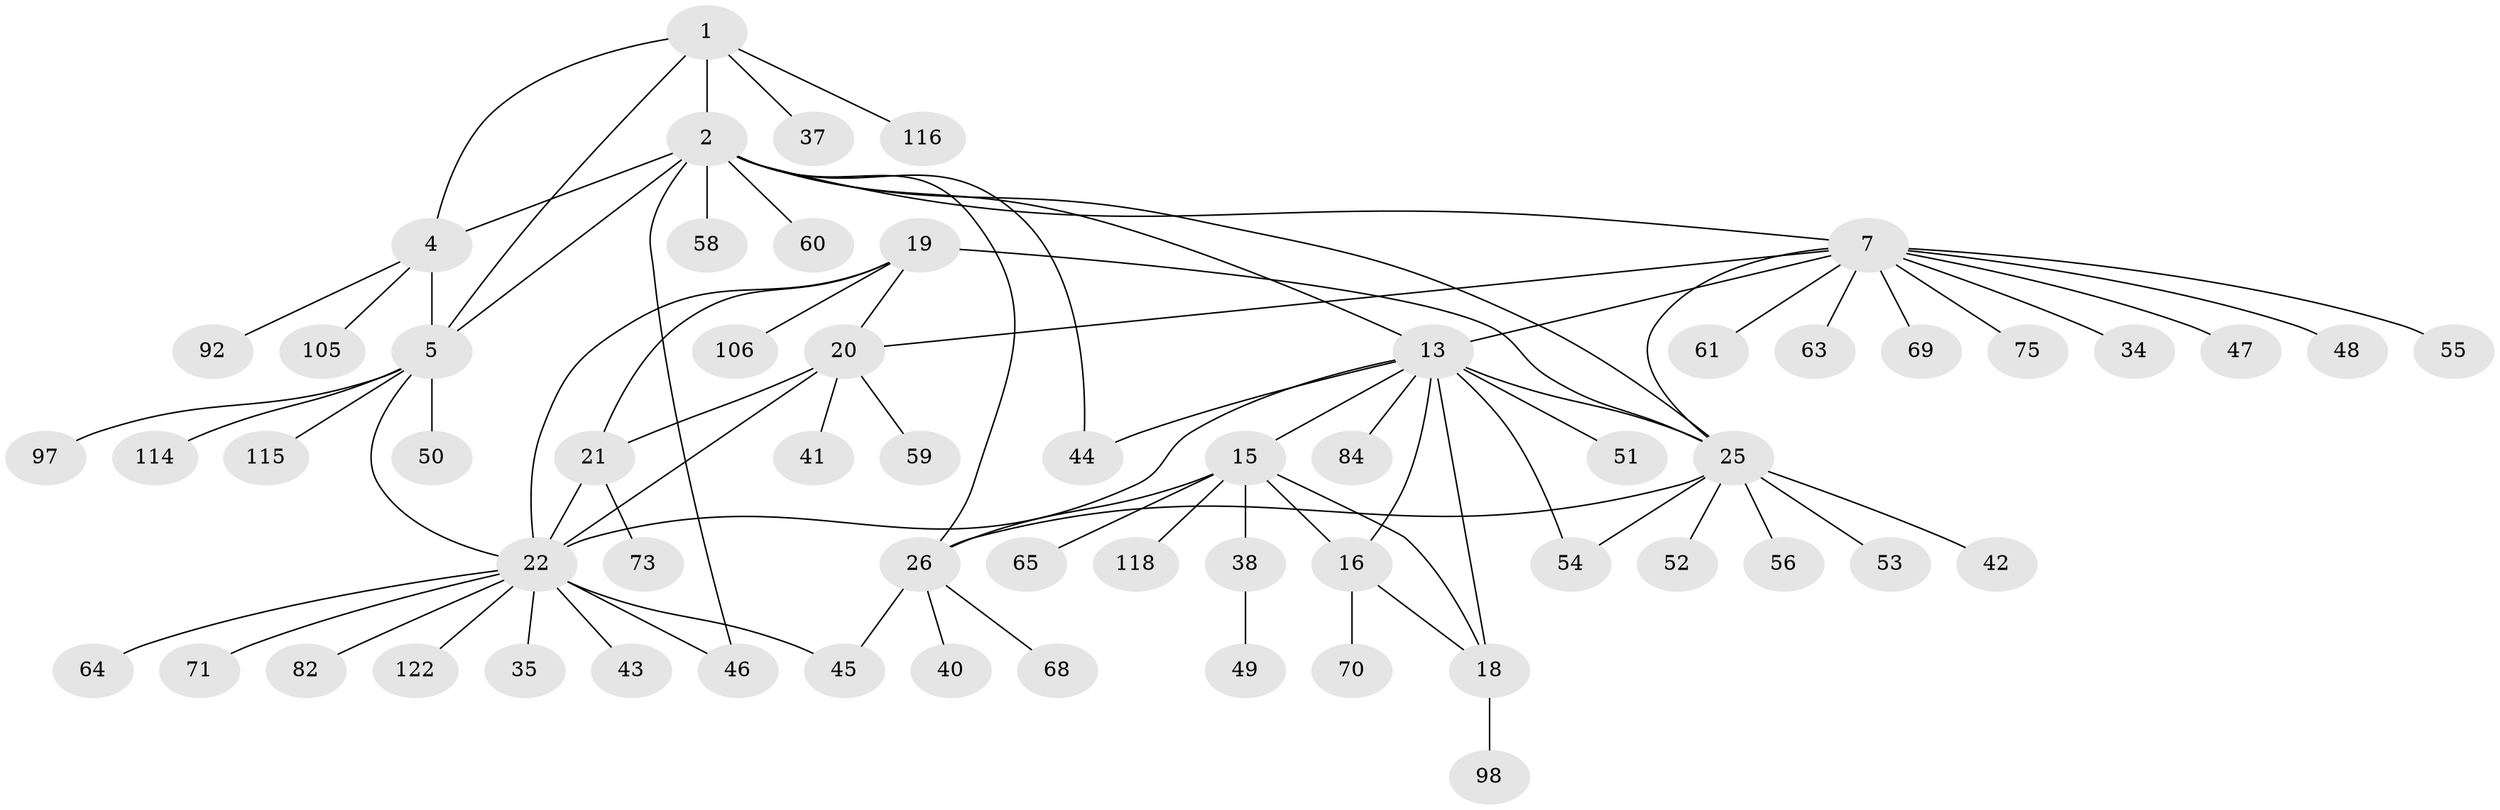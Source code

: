 // original degree distribution, {7: 0.056910569105691054, 10: 0.056910569105691054, 8: 0.04878048780487805, 12: 0.008130081300813009, 9: 0.032520325203252036, 6: 0.024390243902439025, 11: 0.008130081300813009, 14: 0.008130081300813009, 1: 0.6260162601626016, 3: 0.008130081300813009, 2: 0.12195121951219512}
// Generated by graph-tools (version 1.1) at 2025/16/03/09/25 04:16:11]
// undirected, 61 vertices, 81 edges
graph export_dot {
graph [start="1"]
  node [color=gray90,style=filled];
  1;
  2 [super="+3"];
  4 [super="+33"];
  5;
  7 [super="+9+108+104+8"];
  13 [super="+14+17+91+120+31"];
  15;
  16 [super="+85"];
  18;
  19;
  20 [super="+23+72+87+103+24+57"];
  21;
  22 [super="+32"];
  25 [super="+28+93+119+107+27"];
  26 [super="+102"];
  34 [super="+66"];
  35;
  37 [super="+113"];
  38;
  40 [super="+88"];
  41;
  42;
  43;
  44;
  45;
  46;
  47;
  48;
  49;
  50 [super="+77"];
  51;
  52;
  53;
  54;
  55;
  56;
  58;
  59 [super="+117"];
  60 [super="+81"];
  61;
  63;
  64;
  65;
  68;
  69;
  70;
  71;
  73;
  75;
  82 [super="+99"];
  84 [super="+95"];
  92;
  97;
  98;
  105;
  106;
  114;
  115;
  116;
  118;
  122;
  1 -- 2 [weight=3];
  1 -- 4;
  1 -- 5;
  1 -- 37;
  1 -- 116;
  2 -- 4 [weight=3];
  2 -- 5 [weight=3];
  2 -- 13;
  2 -- 44;
  2 -- 58;
  2 -- 60;
  2 -- 7;
  2 -- 25 [weight=4];
  2 -- 26;
  2 -- 46;
  4 -- 5;
  4 -- 92;
  4 -- 105;
  5 -- 22;
  5 -- 50;
  5 -- 97;
  5 -- 114;
  5 -- 115;
  7 -- 69;
  7 -- 48;
  7 -- 34;
  7 -- 75;
  7 -- 13;
  7 -- 47;
  7 -- 20;
  7 -- 55;
  7 -- 25;
  7 -- 61;
  7 -- 63;
  13 -- 15 [weight=3];
  13 -- 16 [weight=3];
  13 -- 18 [weight=3];
  13 -- 54;
  13 -- 51;
  13 -- 84;
  13 -- 25 [weight=2];
  13 -- 22;
  13 -- 44;
  15 -- 16;
  15 -- 18;
  15 -- 26;
  15 -- 38;
  15 -- 65;
  15 -- 118;
  16 -- 18;
  16 -- 70;
  18 -- 98;
  19 -- 20 [weight=3];
  19 -- 21;
  19 -- 22;
  19 -- 106;
  19 -- 25;
  20 -- 21 [weight=3];
  20 -- 22 [weight=3];
  20 -- 41;
  20 -- 59;
  21 -- 22;
  21 -- 73;
  22 -- 43;
  22 -- 45;
  22 -- 46;
  22 -- 71;
  22 -- 82;
  22 -- 122;
  22 -- 64;
  22 -- 35;
  25 -- 26 [weight=4];
  25 -- 42;
  25 -- 52;
  25 -- 53;
  25 -- 54;
  25 -- 56;
  26 -- 40;
  26 -- 45;
  26 -- 68;
  38 -- 49;
}
